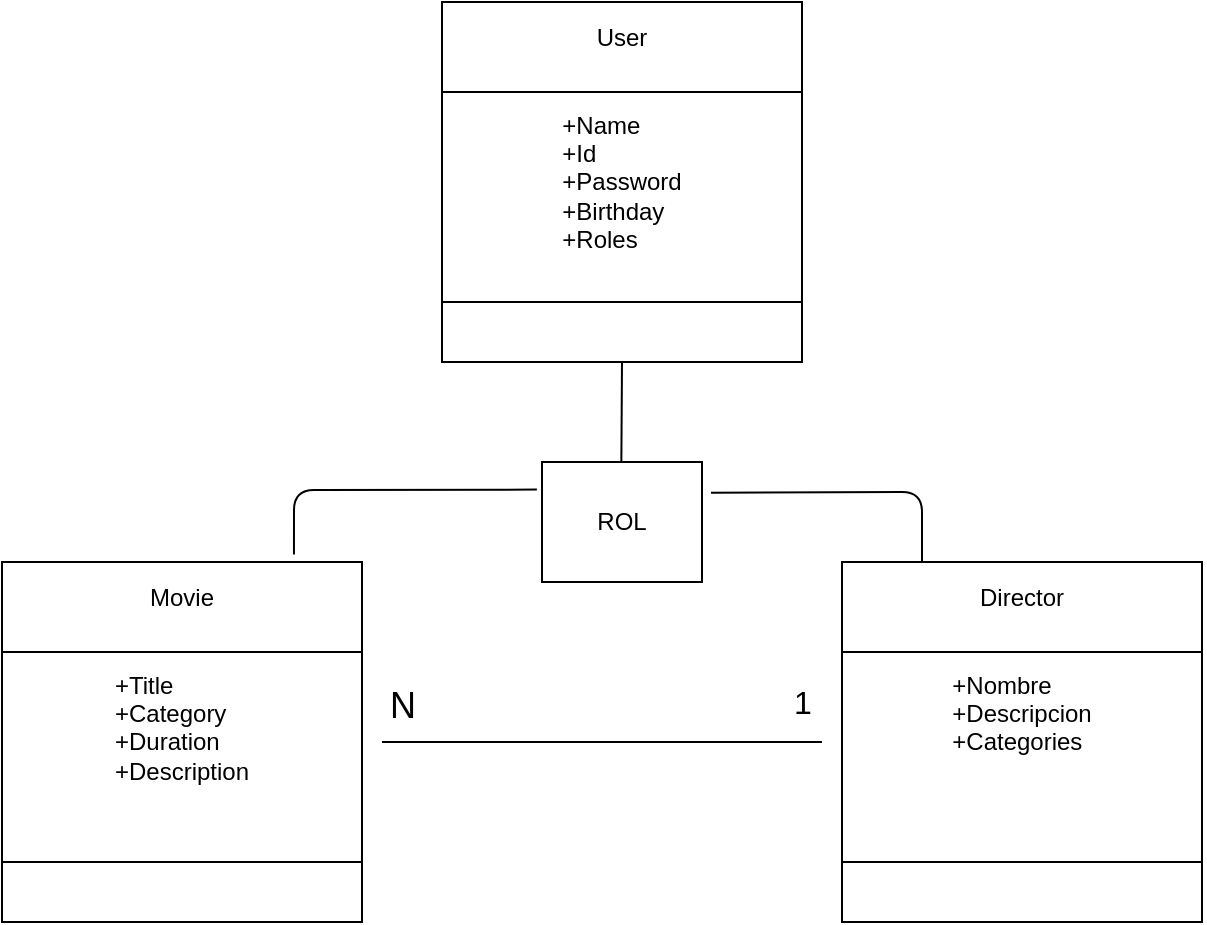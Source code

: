 <mxfile><diagram id="DZ-u2DyyFFWMX_Vm0AL-" name="Página-1"><mxGraphModel dx="959" dy="545" grid="1" gridSize="10" guides="1" tooltips="1" connect="1" arrows="1" fold="1" page="1" pageScale="1" pageWidth="827" pageHeight="1169" math="0" shadow="0"><root><mxCell id="0"/><mxCell id="1" parent="0"/><mxCell id="3" value="" style="endArrow=none;html=1;" parent="1" edge="1"><mxGeometry width="50" height="50" relative="1" as="geometry"><mxPoint x="330" y="180" as="sourcePoint"/><mxPoint x="330" y="180" as="targetPoint"/></mxGeometry></mxCell><mxCell id="5" value="&lt;div style=&quot;&quot;&gt;&lt;span style=&quot;background-color: initial;&quot;&gt;User&lt;/span&gt;&lt;/div&gt;&lt;div style=&quot;&quot;&gt;&lt;br&gt;&lt;/div&gt;&lt;div style=&quot;&quot;&gt;&lt;br&gt;&lt;/div&gt;&lt;div style=&quot;text-align: justify;&quot;&gt;&lt;span style=&quot;background-color: initial;&quot;&gt;+Name&lt;/span&gt;&lt;/div&gt;&lt;div style=&quot;text-align: justify;&quot;&gt;&lt;span style=&quot;background-color: initial;&quot;&gt;+Id&lt;/span&gt;&lt;/div&gt;&lt;div style=&quot;text-align: justify;&quot;&gt;&lt;span style=&quot;background-color: initial;&quot;&gt;+Password&lt;/span&gt;&lt;/div&gt;&lt;div style=&quot;text-align: justify;&quot;&gt;&lt;span style=&quot;background-color: initial;&quot;&gt;+Birthday&lt;/span&gt;&lt;/div&gt;&lt;div style=&quot;text-align: justify;&quot;&gt;&lt;span style=&quot;background-color: initial;&quot;&gt;+Roles&lt;/span&gt;&lt;/div&gt;&lt;div style=&quot;text-align: justify;&quot;&gt;&lt;br&gt;&lt;/div&gt;&lt;div style=&quot;text-align: justify;&quot;&gt;&lt;br&gt;&lt;/div&gt;&lt;div style=&quot;&quot;&gt;&lt;br&gt;&lt;/div&gt;" style="whiteSpace=wrap;html=1;aspect=fixed;" parent="1" vertex="1"><mxGeometry x="320" y="110" width="180" height="180" as="geometry"/></mxCell><mxCell id="6" value="" style="endArrow=none;html=1;entryX=1;entryY=0.25;entryDx=0;entryDy=0;exitX=0;exitY=0.25;exitDx=0;exitDy=0;" parent="1" source="5" target="5" edge="1"><mxGeometry width="50" height="50" relative="1" as="geometry"><mxPoint x="320" y="150" as="sourcePoint"/><mxPoint x="390" y="150" as="targetPoint"/></mxGeometry></mxCell><mxCell id="8" value="" style="endArrow=none;html=1;entryX=1;entryY=0.25;entryDx=0;entryDy=0;exitX=0;exitY=0.25;exitDx=0;exitDy=0;" parent="1" edge="1"><mxGeometry width="50" height="50" relative="1" as="geometry"><mxPoint x="320" y="260" as="sourcePoint"/><mxPoint x="500" y="260" as="targetPoint"/></mxGeometry></mxCell><mxCell id="14" value="&lt;div style=&quot;&quot;&gt;Movie&lt;/div&gt;&lt;div style=&quot;&quot;&gt;&lt;br&gt;&lt;/div&gt;&lt;div style=&quot;text-align: justify;&quot;&gt;&lt;span style=&quot;background-color: initial;&quot;&gt;&lt;br&gt;&lt;/span&gt;&lt;/div&gt;&lt;div style=&quot;text-align: justify;&quot;&gt;&lt;span style=&quot;background-color: initial;&quot;&gt;+Title&lt;/span&gt;&lt;/div&gt;&lt;div style=&quot;text-align: justify;&quot;&gt;&lt;span style=&quot;background-color: initial;&quot;&gt;+Category&lt;/span&gt;&lt;/div&gt;&lt;div style=&quot;text-align: justify;&quot;&gt;&lt;span style=&quot;background-color: initial;&quot;&gt;+Duration&lt;/span&gt;&lt;/div&gt;&lt;div style=&quot;text-align: justify;&quot;&gt;&lt;span style=&quot;background-color: initial;&quot;&gt;+Description&lt;/span&gt;&lt;/div&gt;&lt;div style=&quot;text-align: justify;&quot;&gt;&lt;br&gt;&lt;/div&gt;&lt;div style=&quot;text-align: justify;&quot;&gt;&lt;br&gt;&lt;/div&gt;&lt;div style=&quot;text-align: justify;&quot;&gt;&lt;br&gt;&lt;/div&gt;&lt;div style=&quot;&quot;&gt;&lt;br&gt;&lt;/div&gt;" style="whiteSpace=wrap;html=1;aspect=fixed;" parent="1" vertex="1"><mxGeometry x="100" y="390" width="180" height="180" as="geometry"/></mxCell><mxCell id="15" value="" style="endArrow=none;html=1;entryX=1;entryY=0.25;entryDx=0;entryDy=0;exitX=0;exitY=0.25;exitDx=0;exitDy=0;" parent="1" source="14" target="14" edge="1"><mxGeometry width="50" height="50" relative="1" as="geometry"><mxPoint x="100" y="430" as="sourcePoint"/><mxPoint x="170" y="430" as="targetPoint"/></mxGeometry></mxCell><mxCell id="16" value="" style="endArrow=none;html=1;entryX=1;entryY=0.25;entryDx=0;entryDy=0;exitX=0;exitY=0.25;exitDx=0;exitDy=0;" parent="1" edge="1"><mxGeometry width="50" height="50" relative="1" as="geometry"><mxPoint x="100" y="540" as="sourcePoint"/><mxPoint x="280" y="540" as="targetPoint"/></mxGeometry></mxCell><mxCell id="17" value="&lt;div style=&quot;&quot;&gt;Director&lt;/div&gt;&lt;div style=&quot;&quot;&gt;&lt;br&gt;&lt;/div&gt;&lt;div style=&quot;text-align: justify;&quot;&gt;&lt;span style=&quot;background-color: initial;&quot;&gt;&lt;br&gt;&lt;/span&gt;&lt;/div&gt;&lt;div style=&quot;text-align: justify;&quot;&gt;&lt;span style=&quot;background-color: initial;&quot;&gt;+Nombre&lt;/span&gt;&lt;/div&gt;&lt;div style=&quot;text-align: justify;&quot;&gt;&lt;span style=&quot;background-color: initial;&quot;&gt;+Descripcion&lt;/span&gt;&lt;/div&gt;&lt;div style=&quot;text-align: justify;&quot;&gt;&lt;span style=&quot;background-color: initial;&quot;&gt;+Categories&lt;/span&gt;&lt;/div&gt;&lt;div style=&quot;text-align: justify;&quot;&gt;&lt;br&gt;&lt;/div&gt;&lt;div style=&quot;text-align: justify;&quot;&gt;&lt;br&gt;&lt;/div&gt;&lt;div style=&quot;text-align: justify;&quot;&gt;&lt;br&gt;&lt;/div&gt;&lt;div style=&quot;text-align: justify;&quot;&gt;&lt;br&gt;&lt;/div&gt;&lt;div style=&quot;&quot;&gt;&lt;br&gt;&lt;/div&gt;" style="whiteSpace=wrap;html=1;aspect=fixed;" parent="1" vertex="1"><mxGeometry x="520" y="390" width="180" height="180" as="geometry"/></mxCell><mxCell id="18" value="" style="endArrow=none;html=1;entryX=1;entryY=0.25;entryDx=0;entryDy=0;exitX=0;exitY=0.25;exitDx=0;exitDy=0;" parent="1" source="17" target="17" edge="1"><mxGeometry width="50" height="50" relative="1" as="geometry"><mxPoint x="520" y="430" as="sourcePoint"/><mxPoint x="590" y="430" as="targetPoint"/></mxGeometry></mxCell><mxCell id="19" value="" style="endArrow=none;html=1;entryX=1;entryY=0.25;entryDx=0;entryDy=0;exitX=0;exitY=0.25;exitDx=0;exitDy=0;" parent="1" edge="1"><mxGeometry width="50" height="50" relative="1" as="geometry"><mxPoint x="520" y="540" as="sourcePoint"/><mxPoint x="700" y="540" as="targetPoint"/></mxGeometry></mxCell><mxCell id="24" value="" style="endArrow=none;html=1;entryX=1.056;entryY=0.256;entryDx=0;entryDy=0;entryPerimeter=0;" parent="1" edge="1" target="61"><mxGeometry width="50" height="50" relative="1" as="geometry"><mxPoint x="560" y="390" as="sourcePoint"/><mxPoint x="470" y="360" as="targetPoint"/><Array as="points"><mxPoint x="560" y="355"/></Array></mxGeometry></mxCell><mxCell id="28" value="" style="endArrow=classic;html=1;fontSize=18;" parent="1" edge="1"><mxGeometry width="50" height="50" relative="1" as="geometry"><mxPoint x="370" y="490" as="sourcePoint"/><mxPoint x="370" y="490" as="targetPoint"/></mxGeometry></mxCell><mxCell id="29" value="1" style="text;strokeColor=none;fillColor=none;html=1;fontSize=16;fontStyle=0;verticalAlign=middle;align=center;spacing=2;" parent="1" vertex="1"><mxGeometry x="470" y="450" width="60" height="20" as="geometry"/></mxCell><mxCell id="30" value="&lt;font style=&quot;font-size: 18px;&quot;&gt;N&lt;/font&gt;" style="text;strokeColor=none;fillColor=none;html=1;fontSize=24;fontStyle=0;verticalAlign=middle;align=center;" parent="1" vertex="1"><mxGeometry x="280" y="455" width="40" height="10" as="geometry"/></mxCell><mxCell id="41" value="" style="endArrow=none;html=1;" edge="1" parent="1"><mxGeometry width="50" height="50" relative="1" as="geometry"><mxPoint x="510" y="480" as="sourcePoint"/><mxPoint x="290" y="480" as="targetPoint"/></mxGeometry></mxCell><mxCell id="60" value="" style="shape=table;startSize=0;container=1;collapsible=0;childLayout=tableLayout;" vertex="1" parent="1"><mxGeometry x="370" y="340" width="80" height="60" as="geometry"/></mxCell><mxCell id="61" value="" style="shape=tableRow;horizontal=0;startSize=0;swimlaneHead=0;swimlaneBody=0;top=0;left=0;bottom=0;right=0;collapsible=0;dropTarget=0;fillColor=none;points=[[0,0.5],[1,0.5]];portConstraint=eastwest;" vertex="1" parent="60"><mxGeometry width="80" height="60" as="geometry"/></mxCell><mxCell id="62" value="ROL" style="shape=partialRectangle;html=1;whiteSpace=wrap;connectable=0;overflow=hidden;fillColor=none;top=0;left=0;bottom=0;right=0;pointerEvents=1;" vertex="1" parent="61"><mxGeometry width="80" height="60" as="geometry"><mxRectangle width="80" height="60" as="alternateBounds"/></mxGeometry></mxCell><mxCell id="63" value="" style="endArrow=none;html=1;entryX=0.811;entryY=-0.021;entryDx=0;entryDy=0;entryPerimeter=0;exitX=-0.032;exitY=0.23;exitDx=0;exitDy=0;exitPerimeter=0;" edge="1" parent="1" source="61" target="14"><mxGeometry width="50" height="50" relative="1" as="geometry"><mxPoint x="360" y="360" as="sourcePoint"/><mxPoint x="240" y="380" as="targetPoint"/><Array as="points"><mxPoint x="246" y="354"/></Array></mxGeometry></mxCell><mxCell id="65" value="" style="endArrow=none;html=1;exitX=0.496;exitY=-0.008;exitDx=0;exitDy=0;exitPerimeter=0;entryX=0.5;entryY=1;entryDx=0;entryDy=0;" edge="1" parent="1" source="61" target="5"><mxGeometry width="50" height="50" relative="1" as="geometry"><mxPoint x="480" y="310" as="sourcePoint"/><mxPoint x="410" y="300" as="targetPoint"/></mxGeometry></mxCell></root></mxGraphModel></diagram></mxfile>